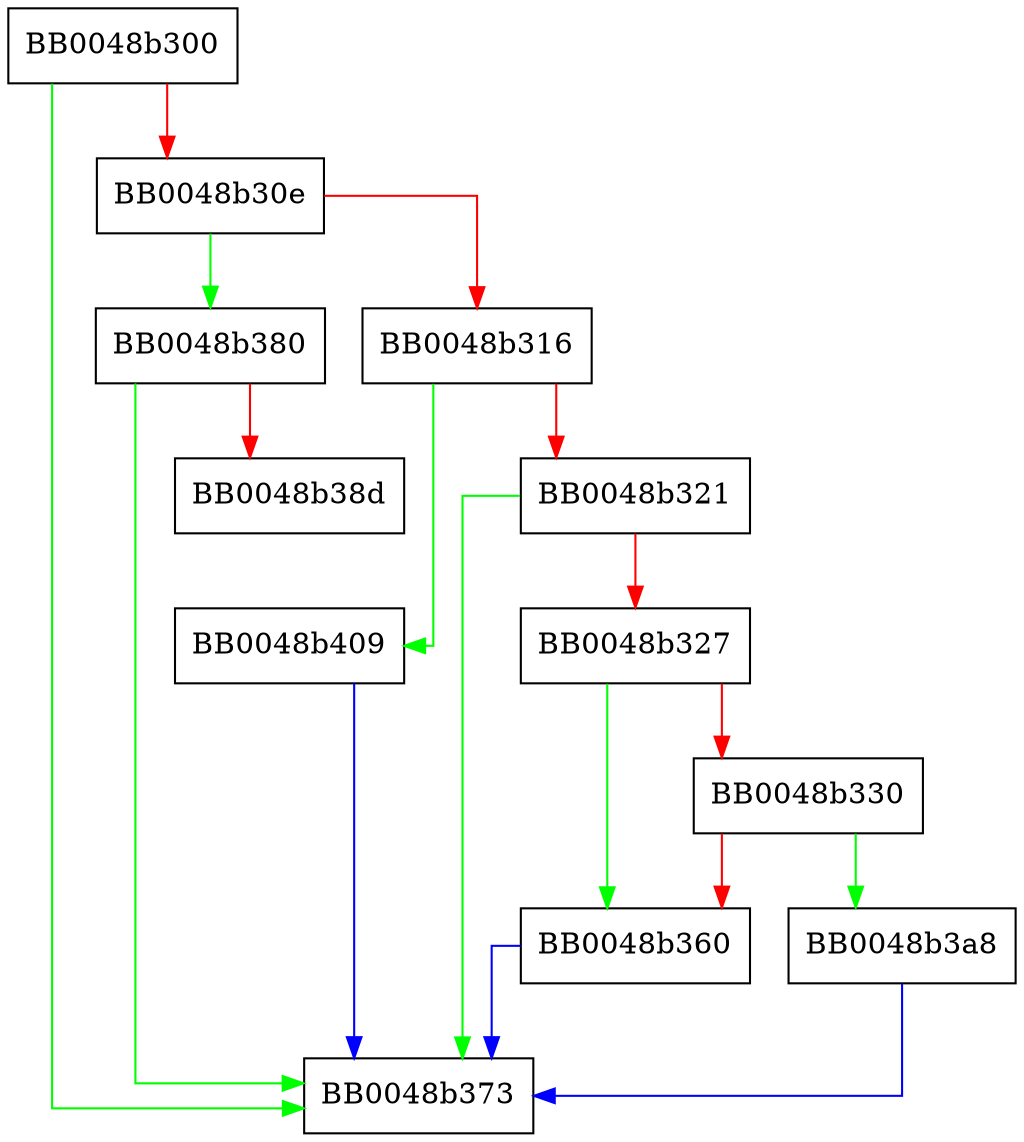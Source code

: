 digraph SSL_peek_ex {
  node [shape="box"];
  graph [splines=ortho];
  BB0048b300 -> BB0048b373 [color="green"];
  BB0048b300 -> BB0048b30e [color="red"];
  BB0048b30e -> BB0048b380 [color="green"];
  BB0048b30e -> BB0048b316 [color="red"];
  BB0048b316 -> BB0048b409 [color="green"];
  BB0048b316 -> BB0048b321 [color="red"];
  BB0048b321 -> BB0048b373 [color="green"];
  BB0048b321 -> BB0048b327 [color="red"];
  BB0048b327 -> BB0048b360 [color="green"];
  BB0048b327 -> BB0048b330 [color="red"];
  BB0048b330 -> BB0048b3a8 [color="green"];
  BB0048b330 -> BB0048b360 [color="red"];
  BB0048b360 -> BB0048b373 [color="blue"];
  BB0048b380 -> BB0048b373 [color="green"];
  BB0048b380 -> BB0048b38d [color="red"];
  BB0048b3a8 -> BB0048b373 [color="blue"];
  BB0048b409 -> BB0048b373 [color="blue"];
}
